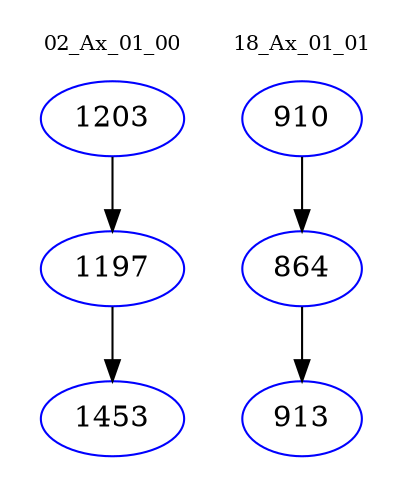 digraph{
subgraph cluster_0 {
color = white
label = "02_Ax_01_00";
fontsize=10;
T0_1203 [label="1203", color="blue"]
T0_1203 -> T0_1197 [color="black"]
T0_1197 [label="1197", color="blue"]
T0_1197 -> T0_1453 [color="black"]
T0_1453 [label="1453", color="blue"]
}
subgraph cluster_1 {
color = white
label = "18_Ax_01_01";
fontsize=10;
T1_910 [label="910", color="blue"]
T1_910 -> T1_864 [color="black"]
T1_864 [label="864", color="blue"]
T1_864 -> T1_913 [color="black"]
T1_913 [label="913", color="blue"]
}
}
